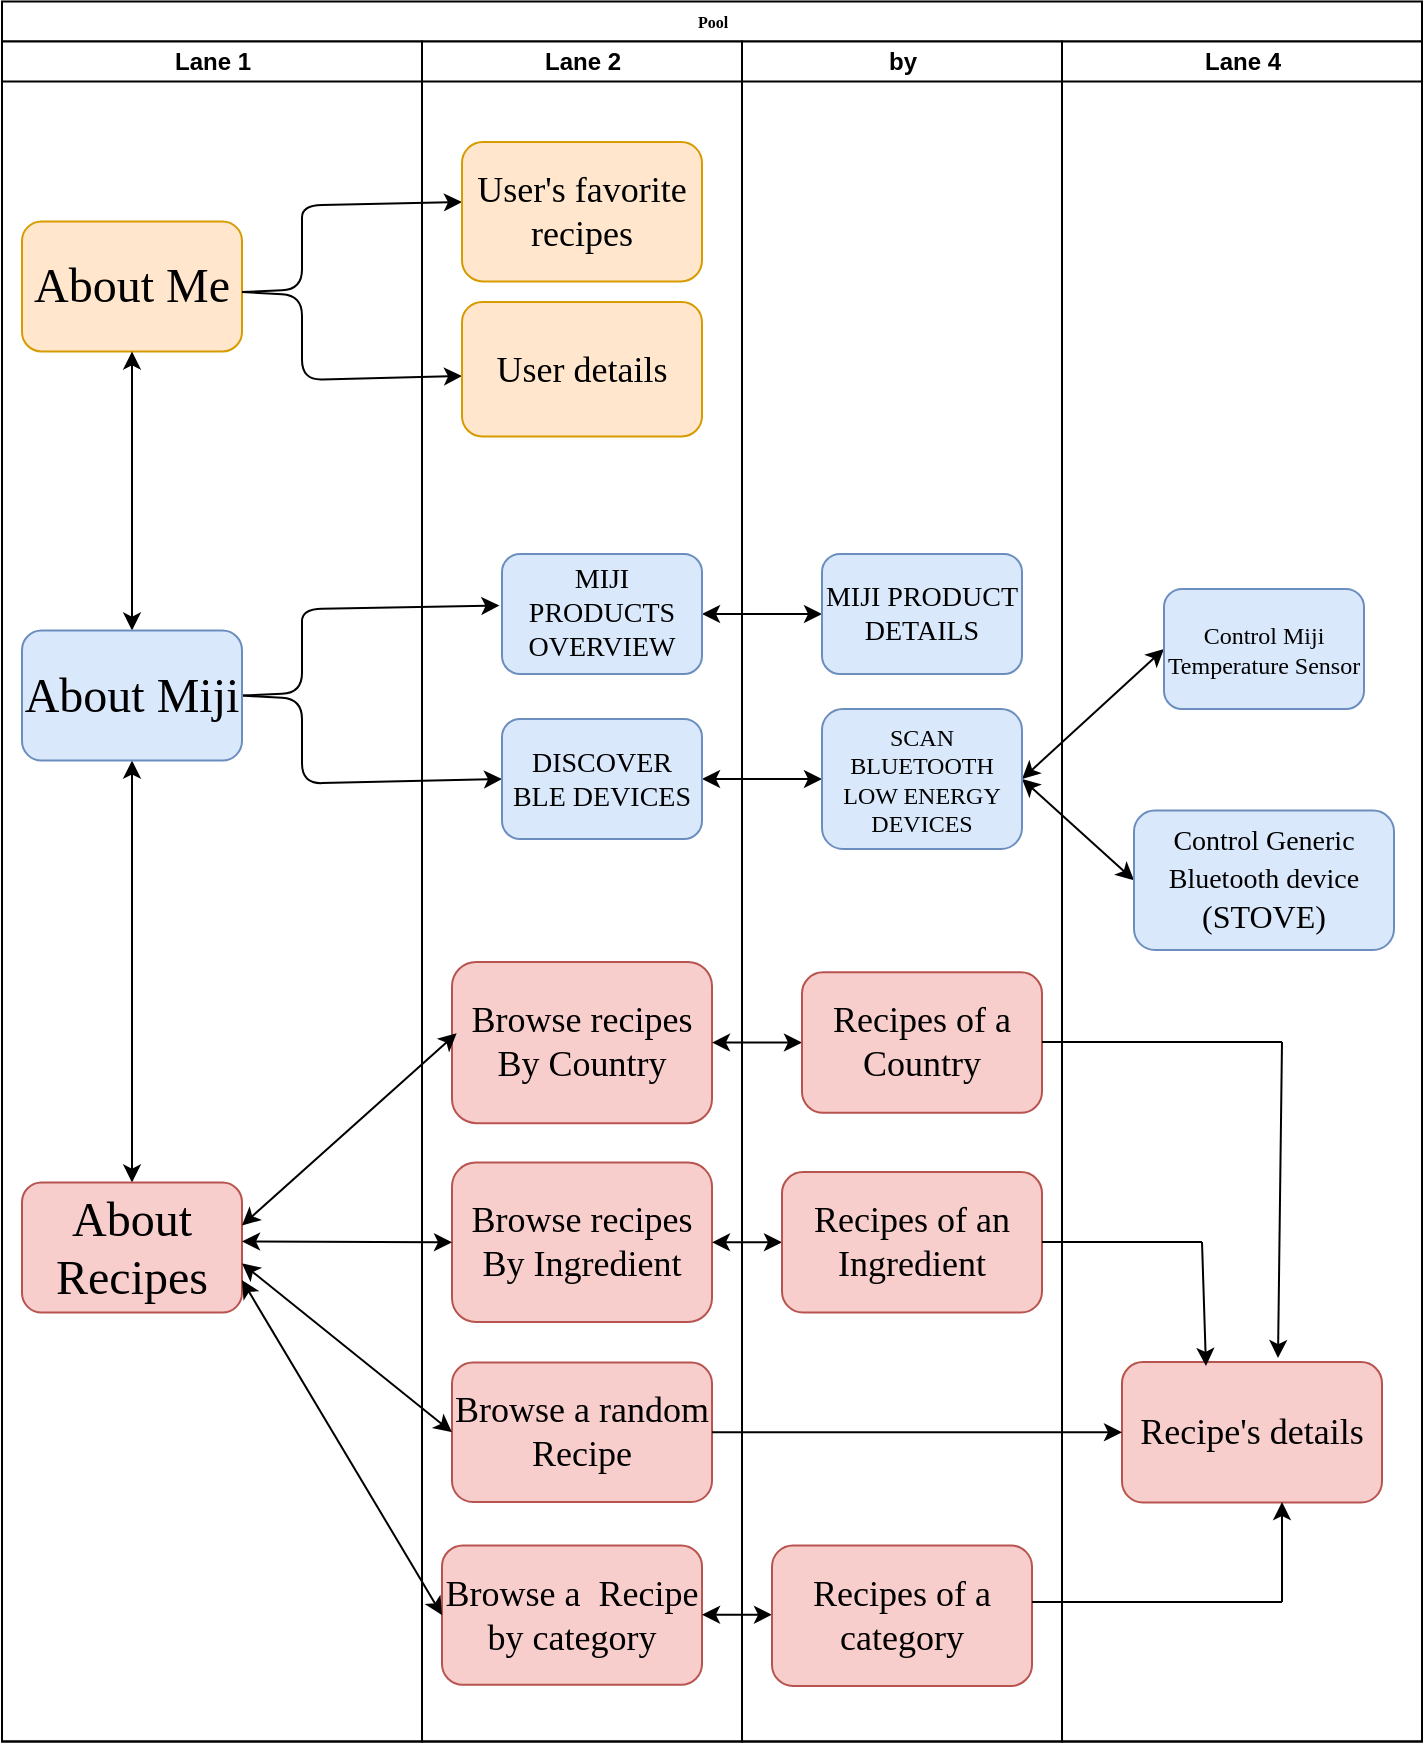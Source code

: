 <mxfile version="12.8.6" type="github"><diagram name="Page-1" id="74e2e168-ea6b-b213-b513-2b3c1d86103e"><mxGraphModel dx="834" dy="458" grid="1" gridSize="10" guides="1" tooltips="1" connect="1" arrows="1" fold="1" page="1" pageScale="1" pageWidth="1100" pageHeight="850" background="#ffffff" math="0" shadow="0"><root><mxCell id="0"/><mxCell id="1" parent="0"/><mxCell id="77e6c97f196da883-1" value="Pool" style="swimlane;html=1;childLayout=stackLayout;startSize=20;rounded=0;shadow=0;labelBackgroundColor=none;strokeWidth=1;fontFamily=Verdana;fontSize=8;align=center;" parent="1" vertex="1"><mxGeometry x="120" y="49.71" width="710" height="870" as="geometry"/></mxCell><mxCell id="QkddsED0GJfQQrMS6nGp-3" value="" style="endArrow=classic;startArrow=classic;html=1;exitX=1;exitY=0.5;exitDx=0;exitDy=0;entryX=0;entryY=0.5;entryDx=0;entryDy=0;" parent="77e6c97f196da883-1" source="77e6c97f196da883-11" target="QkddsED0GJfQQrMS6nGp-1" edge="1"><mxGeometry width="50" height="50" relative="1" as="geometry"><mxPoint x="331" y="320.79" as="sourcePoint"/><mxPoint x="381" y="270.79" as="targetPoint"/></mxGeometry></mxCell><mxCell id="QkddsED0GJfQQrMS6nGp-5" value="" style="endArrow=classic;html=1;exitX=1;exitY=0.5;exitDx=0;exitDy=0;entryX=-0.013;entryY=0.43;entryDx=0;entryDy=0;entryPerimeter=0;rounded=1;" parent="77e6c97f196da883-1" source="QkddsED0GJfQQrMS6nGp-20" target="77e6c97f196da883-11" edge="1"><mxGeometry width="50" height="50" relative="1" as="geometry"><mxPoint x="130" y="348.29" as="sourcePoint"/><mxPoint x="190" y="295.79" as="targetPoint"/><Array as="points"><mxPoint x="150" y="345.79"/><mxPoint x="150" y="325.79"/><mxPoint x="150" y="303.79"/></Array></mxGeometry></mxCell><mxCell id="QkddsED0GJfQQrMS6nGp-12" value="" style="endArrow=classic;html=1;exitX=1;exitY=0.5;exitDx=0;exitDy=0;entryX=0;entryY=0.5;entryDx=0;entryDy=0;rounded=1;" parent="77e6c97f196da883-1" source="QkddsED0GJfQQrMS6nGp-20" target="QkddsED0GJfQQrMS6nGp-10" edge="1"><mxGeometry width="50" height="50" relative="1" as="geometry"><mxPoint x="130" y="348.29" as="sourcePoint"/><mxPoint x="218.7" y="314.09" as="targetPoint"/><Array as="points"><mxPoint x="150" y="348.79"/><mxPoint x="150" y="391.08"/></Array></mxGeometry></mxCell><mxCell id="QkddsED0GJfQQrMS6nGp-13" value="" style="endArrow=classic;startArrow=classic;html=1;exitX=1;exitY=0.5;exitDx=0;exitDy=0;entryX=0;entryY=0.5;entryDx=0;entryDy=0;" parent="77e6c97f196da883-1" source="QkddsED0GJfQQrMS6nGp-10" target="77e6c97f196da883-12" edge="1"><mxGeometry width="50" height="50" relative="1" as="geometry"><mxPoint x="331" y="383.5" as="sourcePoint"/><mxPoint x="381" y="383.79" as="targetPoint"/></mxGeometry></mxCell><mxCell id="QkddsED0GJfQQrMS6nGp-18" value="" style="endArrow=classic;startArrow=classic;html=1;exitX=1;exitY=0.5;exitDx=0;exitDy=0;entryX=0;entryY=0.5;entryDx=0;entryDy=0;" parent="77e6c97f196da883-1" source="77e6c97f196da883-12" target="QkddsED0GJfQQrMS6nGp-15" edge="1"><mxGeometry width="50" height="50" relative="1" as="geometry"><mxPoint x="481" y="383.5" as="sourcePoint"/><mxPoint x="531" y="383.5" as="targetPoint"/></mxGeometry></mxCell><mxCell id="QkddsED0GJfQQrMS6nGp-19" value="" style="endArrow=classic;startArrow=classic;html=1;entryX=0;entryY=0.5;entryDx=0;entryDy=0;exitX=1;exitY=0.5;exitDx=0;exitDy=0;" parent="77e6c97f196da883-1" source="77e6c97f196da883-12" target="QkddsED0GJfQQrMS6nGp-14" edge="1"><mxGeometry width="50" height="50" relative="1" as="geometry"><mxPoint x="481" y="364.08" as="sourcePoint"/><mxPoint x="561" y="394.08" as="targetPoint"/></mxGeometry></mxCell><mxCell id="77e6c97f196da883-2" value="Lane 1" style="swimlane;html=1;startSize=20;" parent="77e6c97f196da883-1" vertex="1"><mxGeometry y="20" width="210" height="850" as="geometry"/></mxCell><mxCell id="77e6c97f196da883-8" value="&lt;font style=&quot;font-size: 24px&quot;&gt;About Me&lt;/font&gt;" style="rounded=1;whiteSpace=wrap;html=1;shadow=0;labelBackgroundColor=none;strokeWidth=1;fontFamily=Verdana;fontSize=8;align=center;fillColor=#ffe6cc;strokeColor=#d79b00;" parent="77e6c97f196da883-2" vertex="1"><mxGeometry x="10" y="90" width="110" height="65" as="geometry"/></mxCell><mxCell id="QkddsED0GJfQQrMS6nGp-22" value="" style="endArrow=classic;startArrow=classic;html=1;exitX=0.5;exitY=0;exitDx=0;exitDy=0;" parent="77e6c97f196da883-2" source="QkddsED0GJfQQrMS6nGp-20" target="77e6c97f196da883-8" edge="1"><mxGeometry width="50" height="50" relative="1" as="geometry"><mxPoint x="50" y="210.29" as="sourcePoint"/><mxPoint x="100" y="160.29" as="targetPoint"/></mxGeometry></mxCell><mxCell id="QkddsED0GJfQQrMS6nGp-23" value="" style="endArrow=classic;startArrow=classic;html=1;entryX=0.5;entryY=1;entryDx=0;entryDy=0;exitX=0.5;exitY=0;exitDx=0;exitDy=0;" parent="77e6c97f196da883-2" source="QkddsED0GJfQQrMS6nGp-21" target="QkddsED0GJfQQrMS6nGp-20" edge="1"><mxGeometry width="50" height="50" relative="1" as="geometry"><mxPoint x="65" y="278.58" as="sourcePoint"/><mxPoint x="60" y="268.58" as="targetPoint"/></mxGeometry></mxCell><mxCell id="QkddsED0GJfQQrMS6nGp-21" value="&lt;font style=&quot;font-size: 24px&quot;&gt;About Recipes&lt;br&gt;&lt;/font&gt;" style="rounded=1;whiteSpace=wrap;html=1;shadow=0;labelBackgroundColor=none;strokeWidth=1;fontFamily=Verdana;fontSize=8;align=center;fillColor=#f8cecc;strokeColor=#b85450;" parent="77e6c97f196da883-2" vertex="1"><mxGeometry x="10" y="570.58" width="110" height="65" as="geometry"/></mxCell><mxCell id="QkddsED0GJfQQrMS6nGp-20" value="&lt;font style=&quot;font-size: 24px&quot;&gt;About Miji&lt;/font&gt;" style="rounded=1;whiteSpace=wrap;html=1;shadow=0;labelBackgroundColor=none;strokeWidth=1;fontFamily=Verdana;fontSize=8;align=center;fillColor=#dae8fc;strokeColor=#6c8ebf;" parent="77e6c97f196da883-2" vertex="1"><mxGeometry x="10" y="294.58" width="110" height="65" as="geometry"/></mxCell><mxCell id="c6Kki4xuhILh56JX62pO-19" value="" style="endArrow=classic;html=1;exitX=1;exitY=0.5;exitDx=0;exitDy=0;rounded=1;" edge="1" parent="77e6c97f196da883-2"><mxGeometry width="50" height="50" relative="1" as="geometry"><mxPoint x="120" y="125.28" as="sourcePoint"/><mxPoint x="230" y="80.29" as="targetPoint"/><Array as="points"><mxPoint x="150" y="123.99"/><mxPoint x="150" y="103.99"/><mxPoint x="150" y="81.99"/></Array></mxGeometry></mxCell><mxCell id="c6Kki4xuhILh56JX62pO-20" value="" style="endArrow=classic;html=1;exitX=1;exitY=0.5;exitDx=0;exitDy=0;rounded=1;" edge="1" parent="77e6c97f196da883-2"><mxGeometry width="50" height="50" relative="1" as="geometry"><mxPoint x="120" y="125.28" as="sourcePoint"/><mxPoint x="230" y="167.29" as="targetPoint"/><Array as="points"><mxPoint x="150" y="126.99"/><mxPoint x="150" y="169.28"/></Array></mxGeometry></mxCell><mxCell id="77e6c97f196da883-3" value="Lane 2" style="swimlane;html=1;startSize=20;" parent="77e6c97f196da883-1" vertex="1"><mxGeometry x="210" y="20" width="160" height="850" as="geometry"/></mxCell><mxCell id="QkddsED0GJfQQrMS6nGp-124" value="&lt;font style=&quot;font-size: 18px&quot;&gt;User's favorite recipes&lt;/font&gt;" style="rounded=1;whiteSpace=wrap;html=1;shadow=0;labelBackgroundColor=none;strokeWidth=1;fontFamily=Verdana;fontSize=8;align=center;fillColor=#ffe6cc;strokeColor=#d79b00;" parent="77e6c97f196da883-3" vertex="1"><mxGeometry x="20" y="50.29" width="120" height="69.71" as="geometry"/></mxCell><mxCell id="c6Kki4xuhILh56JX62pO-1" value="&lt;font style=&quot;font-size: 18px&quot;&gt;Browse a&amp;nbsp; Recipe by category&lt;/font&gt;" style="rounded=1;whiteSpace=wrap;html=1;shadow=0;labelBackgroundColor=none;strokeWidth=1;fontFamily=Verdana;fontSize=8;align=center;fillColor=#f8cecc;strokeColor=#b85450;" vertex="1" parent="77e6c97f196da883-3"><mxGeometry x="10" y="752.0" width="130" height="69.71" as="geometry"/></mxCell><mxCell id="QkddsED0GJfQQrMS6nGp-27" value="&lt;font style=&quot;font-size: 18px&quot;&gt;Browse recipes By Country&lt;/font&gt;" style="rounded=1;whiteSpace=wrap;html=1;shadow=0;labelBackgroundColor=none;strokeWidth=1;fontFamily=Verdana;fontSize=8;align=center;fillColor=#f8cecc;strokeColor=#b85450;" parent="77e6c97f196da883-3" vertex="1"><mxGeometry x="15" y="460.29" width="130" height="80.58" as="geometry"/></mxCell><mxCell id="QkddsED0GJfQQrMS6nGp-55" value="&lt;font style=&quot;font-size: 18px&quot;&gt;Browse recipes By Ingredient&lt;/font&gt;" style="rounded=1;whiteSpace=wrap;html=1;shadow=0;labelBackgroundColor=none;strokeWidth=1;fontFamily=Verdana;fontSize=8;align=center;fillColor=#f8cecc;strokeColor=#b85450;" parent="77e6c97f196da883-3" vertex="1"><mxGeometry x="15" y="560.58" width="130" height="79.71" as="geometry"/></mxCell><mxCell id="QkddsED0GJfQQrMS6nGp-84" value="&lt;font style=&quot;font-size: 18px&quot;&gt;Browse a random Recipe&lt;/font&gt;" style="rounded=1;whiteSpace=wrap;html=1;shadow=0;labelBackgroundColor=none;strokeWidth=1;fontFamily=Verdana;fontSize=8;align=center;fillColor=#f8cecc;strokeColor=#b85450;" parent="77e6c97f196da883-3" vertex="1"><mxGeometry x="15" y="660.58" width="130" height="69.71" as="geometry"/></mxCell><mxCell id="QkddsED0GJfQQrMS6nGp-125" value="&lt;font style=&quot;font-size: 18px&quot;&gt;User details&lt;/font&gt;" style="rounded=1;whiteSpace=wrap;html=1;shadow=0;labelBackgroundColor=none;strokeWidth=1;fontFamily=Verdana;fontSize=8;align=center;fillColor=#ffe6cc;strokeColor=#d79b00;" parent="77e6c97f196da883-3" vertex="1"><mxGeometry x="20" y="130.29" width="120" height="67.21" as="geometry"/></mxCell><mxCell id="77e6c97f196da883-11" value="&lt;font style=&quot;font-size: 14px&quot;&gt;MIJI PRODUCTS OVERVIEW&lt;/font&gt;" style="rounded=1;whiteSpace=wrap;html=1;shadow=0;labelBackgroundColor=none;strokeWidth=1;fontFamily=Verdana;fontSize=8;align=center;fillColor=#dae8fc;strokeColor=#6c8ebf;" parent="77e6c97f196da883-3" vertex="1"><mxGeometry x="40" y="256.29" width="100" height="60" as="geometry"/></mxCell><mxCell id="QkddsED0GJfQQrMS6nGp-10" value="&lt;font style=&quot;font-size: 14px&quot;&gt;DISCOVER BLE DEVICES&lt;/font&gt;" style="rounded=1;whiteSpace=wrap;html=1;shadow=0;labelBackgroundColor=none;strokeWidth=1;fontFamily=Verdana;fontSize=8;align=center;fillColor=#dae8fc;strokeColor=#6c8ebf;" parent="77e6c97f196da883-3" vertex="1"><mxGeometry x="40" y="338.79" width="100" height="60" as="geometry"/></mxCell><mxCell id="QkddsED0GJfQQrMS6nGp-117" value="" style="endArrow=classic;startArrow=classic;html=1;entryX=0.018;entryY=0.442;entryDx=0;entryDy=0;entryPerimeter=0;" parent="77e6c97f196da883-1" target="QkddsED0GJfQQrMS6nGp-27" edge="1"><mxGeometry width="50" height="50" relative="1" as="geometry"><mxPoint x="120" y="612" as="sourcePoint"/><mxPoint x="170" y="570.58" as="targetPoint"/><Array as="points"><mxPoint x="120" y="612"/></Array></mxGeometry></mxCell><mxCell id="QkddsED0GJfQQrMS6nGp-118" value="" style="endArrow=classic;startArrow=classic;html=1;entryX=0;entryY=0.5;entryDx=0;entryDy=0;exitX=1;exitY=0.622;exitDx=0;exitDy=0;exitPerimeter=0;" parent="77e6c97f196da883-1" source="QkddsED0GJfQQrMS6nGp-21" target="QkddsED0GJfQQrMS6nGp-84" edge="1"><mxGeometry width="50" height="50" relative="1" as="geometry"><mxPoint x="60" y="750.58" as="sourcePoint"/><mxPoint x="110" y="700.58" as="targetPoint"/></mxGeometry></mxCell><mxCell id="QkddsED0GJfQQrMS6nGp-119" value="" style="endArrow=classic;startArrow=classic;html=1;entryX=0;entryY=0.5;entryDx=0;entryDy=0;" parent="77e6c97f196da883-1" target="QkddsED0GJfQQrMS6nGp-55" edge="1"><mxGeometry width="50" height="50" relative="1" as="geometry"><mxPoint x="120" y="620" as="sourcePoint"/><mxPoint x="110" y="700.58" as="targetPoint"/></mxGeometry></mxCell><mxCell id="QkddsED0GJfQQrMS6nGp-120" value="" style="endArrow=classic;startArrow=classic;html=1;entryX=0;entryY=0.5;entryDx=0;entryDy=0;exitX=1;exitY=0.5;exitDx=0;exitDy=0;" parent="77e6c97f196da883-1" source="QkddsED0GJfQQrMS6nGp-27" target="QkddsED0GJfQQrMS6nGp-85" edge="1"><mxGeometry width="50" height="50" relative="1" as="geometry"><mxPoint y="900.58" as="sourcePoint"/><mxPoint x="50" y="850.58" as="targetPoint"/></mxGeometry></mxCell><mxCell id="QkddsED0GJfQQrMS6nGp-121" value="" style="endArrow=classic;startArrow=classic;html=1;entryX=0;entryY=0.5;entryDx=0;entryDy=0;exitX=1;exitY=0.5;exitDx=0;exitDy=0;" parent="77e6c97f196da883-1" source="QkddsED0GJfQQrMS6nGp-55" target="QkddsED0GJfQQrMS6nGp-116" edge="1"><mxGeometry width="50" height="50" relative="1" as="geometry"><mxPoint y="900.58" as="sourcePoint"/><mxPoint x="50" y="850.58" as="targetPoint"/></mxGeometry></mxCell><mxCell id="c6Kki4xuhILh56JX62pO-2" value="" style="endArrow=classic;startArrow=classic;html=1;entryX=1;entryY=0.75;entryDx=0;entryDy=0;exitX=0;exitY=0.5;exitDx=0;exitDy=0;" edge="1" parent="77e6c97f196da883-1" source="c6Kki4xuhILh56JX62pO-1" target="QkddsED0GJfQQrMS6nGp-21"><mxGeometry width="50" height="50" relative="1" as="geometry"><mxPoint x="300" y="762" as="sourcePoint"/><mxPoint x="350" y="712" as="targetPoint"/></mxGeometry></mxCell><mxCell id="77e6c97f196da883-4" value="by" style="swimlane;html=1;startSize=20;" parent="77e6c97f196da883-1" vertex="1"><mxGeometry x="370" y="20" width="160" height="850" as="geometry"/></mxCell><mxCell id="c6Kki4xuhILh56JX62pO-5" value="" style="endArrow=classic;startArrow=classic;html=1;entryX=0;entryY=0.5;entryDx=0;entryDy=0;exitX=1;exitY=0.5;exitDx=0;exitDy=0;" edge="1" parent="77e6c97f196da883-4"><mxGeometry width="50" height="50" relative="1" as="geometry"><mxPoint x="-20" y="786.645" as="sourcePoint"/><mxPoint x="15" y="786.645" as="targetPoint"/></mxGeometry></mxCell><mxCell id="c6Kki4xuhILh56JX62pO-4" value="&lt;font style=&quot;font-size: 18px&quot;&gt;Recipes of a category&lt;/font&gt;" style="rounded=1;whiteSpace=wrap;html=1;shadow=0;labelBackgroundColor=none;strokeWidth=1;fontFamily=Verdana;fontSize=8;align=center;fillColor=#f8cecc;strokeColor=#b85450;" vertex="1" parent="77e6c97f196da883-4"><mxGeometry x="15" y="752.0" width="130" height="70.29" as="geometry"/></mxCell><mxCell id="QkddsED0GJfQQrMS6nGp-85" value="&lt;font style=&quot;font-size: 18px&quot;&gt;Recipes of a Country&lt;br&gt;&lt;/font&gt;" style="rounded=1;whiteSpace=wrap;html=1;shadow=0;labelBackgroundColor=none;strokeWidth=1;fontFamily=Verdana;fontSize=8;align=center;fillColor=#f8cecc;strokeColor=#b85450;" parent="77e6c97f196da883-4" vertex="1"><mxGeometry x="30" y="465.43" width="120" height="70.29" as="geometry"/></mxCell><mxCell id="QkddsED0GJfQQrMS6nGp-116" value="&lt;font style=&quot;font-size: 18px&quot;&gt;Recipes of an Ingredient&lt;br&gt;&lt;/font&gt;" style="rounded=1;whiteSpace=wrap;html=1;shadow=0;labelBackgroundColor=none;strokeWidth=1;fontFamily=Verdana;fontSize=8;align=center;fillColor=#f8cecc;strokeColor=#b85450;" parent="77e6c97f196da883-4" vertex="1"><mxGeometry x="20" y="565.29" width="130" height="70.29" as="geometry"/></mxCell><mxCell id="c6Kki4xuhILh56JX62pO-10" value="" style="endArrow=none;html=1;" edge="1" parent="77e6c97f196da883-4"><mxGeometry width="50" height="50" relative="1" as="geometry"><mxPoint x="145" y="780.29" as="sourcePoint"/><mxPoint x="270" y="780.29" as="targetPoint"/><Array as="points"><mxPoint x="220" y="780.29"/></Array></mxGeometry></mxCell><mxCell id="77e6c97f196da883-12" value="&lt;font style=&quot;font-size: 12px&quot;&gt;SCAN BLUETOOTH LOW ENERGY DEVICES&lt;/font&gt;" style="rounded=1;whiteSpace=wrap;html=1;shadow=0;labelBackgroundColor=none;strokeWidth=1;fontFamily=Verdana;fontSize=8;align=center;fillColor=#dae8fc;strokeColor=#6c8ebf;" parent="77e6c97f196da883-4" vertex="1"><mxGeometry x="40" y="333.79" width="100" height="70" as="geometry"/></mxCell><mxCell id="QkddsED0GJfQQrMS6nGp-1" value="&lt;div&gt;&lt;font style=&quot;font-size: 14px&quot;&gt;MIJI PRODUCT&lt;/font&gt;&lt;/div&gt;&lt;div&gt;&lt;font style=&quot;font-size: 14px&quot;&gt;DETAILS&lt;br&gt;&lt;/font&gt;&lt;/div&gt;" style="rounded=1;whiteSpace=wrap;html=1;shadow=0;labelBackgroundColor=none;strokeWidth=1;fontFamily=Verdana;fontSize=8;align=center;fillColor=#dae8fc;strokeColor=#6c8ebf;" parent="77e6c97f196da883-4" vertex="1"><mxGeometry x="40" y="256.29" width="100" height="60" as="geometry"/></mxCell><mxCell id="77e6c97f196da883-5" value="Lane 4" style="swimlane;html=1;startSize=20;" parent="77e6c97f196da883-1" vertex="1"><mxGeometry x="530" y="20" width="180" height="850" as="geometry"/></mxCell><mxCell id="77e6c97f196da883-34" style="edgeStyle=orthogonalEdgeStyle;rounded=1;html=1;labelBackgroundColor=none;startArrow=none;startFill=0;startSize=5;endArrow=classicThin;endFill=1;endSize=5;jettySize=auto;orthogonalLoop=1;strokeColor=#000000;strokeWidth=1;fontFamily=Verdana;fontSize=8;fontColor=#000000;" parent="77e6c97f196da883-5" edge="1"><mxGeometry relative="1" as="geometry"><mxPoint x="79.833" y="300" as="sourcePoint"/></mxGeometry></mxCell><mxCell id="77e6c97f196da883-35" style="edgeStyle=orthogonalEdgeStyle;rounded=1;html=1;labelBackgroundColor=none;startArrow=none;startFill=0;startSize=5;endArrow=classicThin;endFill=1;endSize=5;jettySize=auto;orthogonalLoop=1;strokeWidth=1;fontFamily=Verdana;fontSize=8" parent="77e6c97f196da883-5" edge="1"><mxGeometry relative="1" as="geometry"><mxPoint x="79.833" y="379.875" as="sourcePoint"/></mxGeometry></mxCell><mxCell id="c6Kki4xuhILh56JX62pO-12" value="" style="endArrow=none;html=1;exitX=1;exitY=0.5;exitDx=0;exitDy=0;" edge="1" parent="77e6c97f196da883-5"><mxGeometry width="50" height="50" relative="1" as="geometry"><mxPoint x="-10" y="500.295" as="sourcePoint"/><mxPoint x="110" y="500.29" as="targetPoint"/></mxGeometry></mxCell><mxCell id="c6Kki4xuhILh56JX62pO-11" value="" style="endArrow=none;html=1;exitX=1;exitY=0.5;exitDx=0;exitDy=0;" edge="1" parent="77e6c97f196da883-5"><mxGeometry width="50" height="50" relative="1" as="geometry"><mxPoint x="-10" y="600.295" as="sourcePoint"/><mxPoint x="70" y="600.29" as="targetPoint"/></mxGeometry></mxCell><mxCell id="c6Kki4xuhILh56JX62pO-8" value="&lt;font style=&quot;font-size: 18px&quot;&gt;Recipe's details&lt;br&gt;&lt;/font&gt;" style="rounded=1;whiteSpace=wrap;html=1;shadow=0;labelBackgroundColor=none;strokeWidth=1;fontFamily=Verdana;fontSize=8;align=center;fillColor=#f8cecc;strokeColor=#b85450;" vertex="1" parent="77e6c97f196da883-5"><mxGeometry x="30" y="660.29" width="130" height="70.29" as="geometry"/></mxCell><mxCell id="c6Kki4xuhILh56JX62pO-14" value="" style="endArrow=classic;html=1;entryX=0.323;entryY=0.028;entryDx=0;entryDy=0;entryPerimeter=0;" edge="1" parent="77e6c97f196da883-5" target="c6Kki4xuhILh56JX62pO-8"><mxGeometry width="50" height="50" relative="1" as="geometry"><mxPoint x="70" y="600.29" as="sourcePoint"/><mxPoint x="140" y="570.29" as="targetPoint"/></mxGeometry></mxCell><mxCell id="c6Kki4xuhILh56JX62pO-17" value="" style="endArrow=classic;html=1;" edge="1" parent="77e6c97f196da883-5"><mxGeometry width="50" height="50" relative="1" as="geometry"><mxPoint x="110" y="780.29" as="sourcePoint"/><mxPoint x="110" y="730.29" as="targetPoint"/></mxGeometry></mxCell><mxCell id="QkddsED0GJfQQrMS6nGp-14" value="&lt;font style=&quot;font-size: 12px&quot;&gt;Control Miji Temperature Sensor&lt;/font&gt;" style="rounded=1;whiteSpace=wrap;html=1;shadow=0;labelBackgroundColor=none;strokeWidth=1;fontFamily=Verdana;fontSize=8;align=center;fillColor=#dae8fc;strokeColor=#6c8ebf;" parent="77e6c97f196da883-5" vertex="1"><mxGeometry x="51" y="273.79" width="100" height="60" as="geometry"/></mxCell><mxCell id="QkddsED0GJfQQrMS6nGp-15" value="&lt;font style=&quot;font-size: 14px&quot;&gt;Control Generic Bluetooth device&lt;/font&gt;&lt;font size=&quot;3&quot;&gt; (STOVE)&lt;/font&gt;" style="rounded=1;whiteSpace=wrap;html=1;shadow=0;labelBackgroundColor=none;strokeWidth=1;fontFamily=Verdana;fontSize=8;align=center;fillColor=#dae8fc;strokeColor=#6c8ebf;" parent="77e6c97f196da883-5" vertex="1"><mxGeometry x="36" y="384.58" width="130" height="69.71" as="geometry"/></mxCell><mxCell id="c6Kki4xuhILh56JX62pO-13" value="" style="endArrow=classic;html=1;entryX=0;entryY=0.5;entryDx=0;entryDy=0;exitX=1;exitY=0.5;exitDx=0;exitDy=0;" edge="1" parent="77e6c97f196da883-1" source="QkddsED0GJfQQrMS6nGp-84" target="c6Kki4xuhILh56JX62pO-8"><mxGeometry width="50" height="50" relative="1" as="geometry"><mxPoint x="400" y="715.29" as="sourcePoint"/><mxPoint x="485" y="690.29" as="targetPoint"/></mxGeometry></mxCell><mxCell id="c6Kki4xuhILh56JX62pO-15" value="" style="endArrow=classic;html=1;entryX=0.6;entryY=-0.028;entryDx=0;entryDy=0;entryPerimeter=0;" edge="1" parent="1" target="c6Kki4xuhILh56JX62pO-8"><mxGeometry width="50" height="50" relative="1" as="geometry"><mxPoint x="760" y="570" as="sourcePoint"/><mxPoint x="731.99" y="741.968" as="targetPoint"/></mxGeometry></mxCell></root></mxGraphModel></diagram></mxfile>